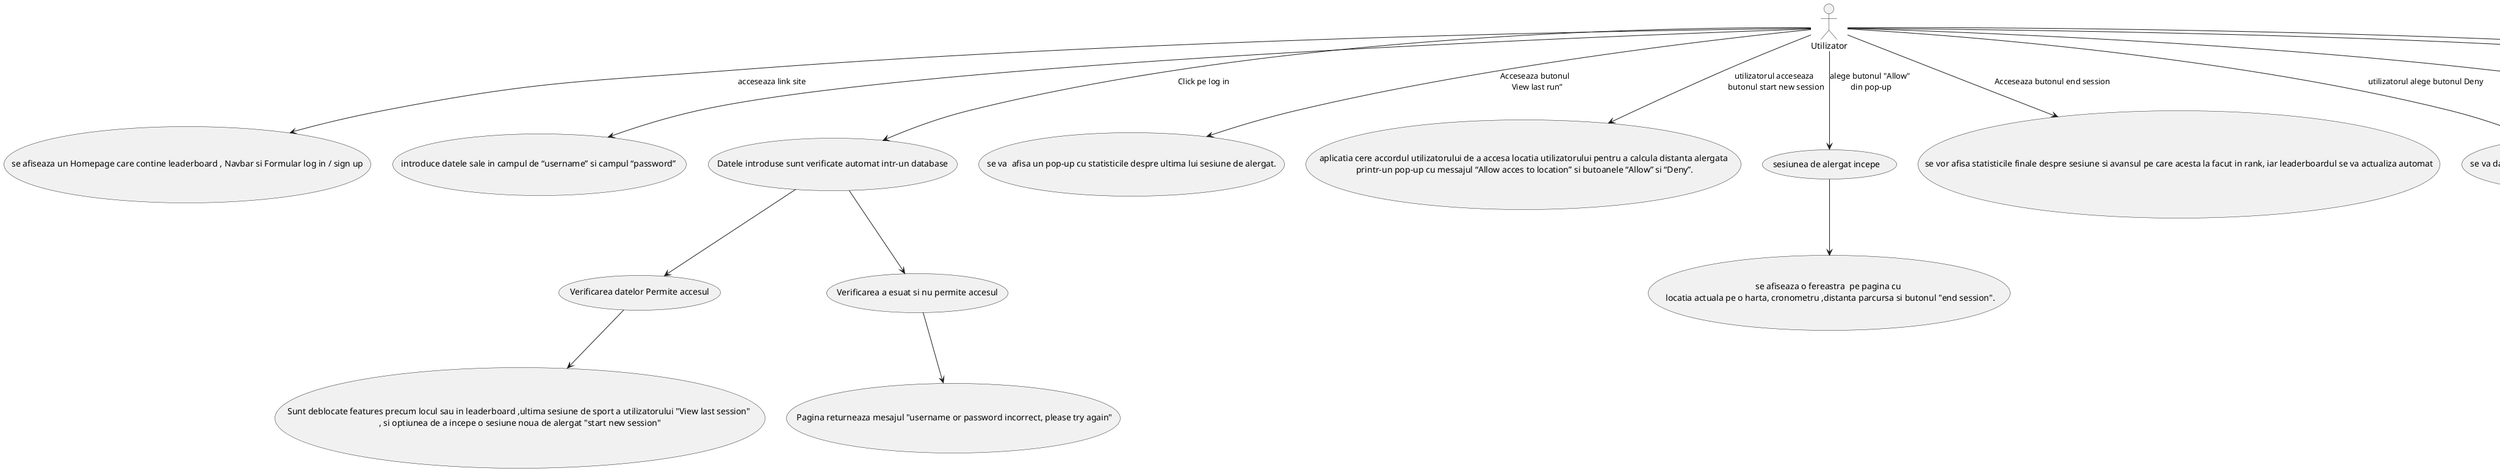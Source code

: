 @startuml

'actor Navbar'
actor Utilizator

Utilizator-->  (se afiseaza un Homepage care contine leaderboard , Navbar si Formular log in / sign up) :acceseaza link site

 Utilizator --> (introduce datele sale in campul de “username” si campul “password” )
 Utilizator  --> (Datele introduse sunt verificate automat intr-un database) :Click pe log in
 (Datele introduse sunt verificate automat intr-un database) --> (Verificarea datelor Permite accesul)
  (Datele introduse sunt verificate automat intr-un database) --> (Verificarea a esuat si nu permite accesul)
(Verificarea datelor Permite accesul) --> (Sunt deblocate features precum locul sau in leaderboard ,ultima sesiune de sport a utilizatorului "View last session" \n, si optiunea de a incepe o sesiune noua de alergat "start new session")
 (Verificarea a esuat si nu permite accesul) --> ( Pagina returneaza mesajul "username or password incorrect, please try again")


Utilizator --> (se va  afisa un pop-up cu statisticile despre ultima lui sesiune de alergat.) : Acceseaza butonul \n View last run”
Utilizator --> (aplicatia cere accordul utilizatorului de a accesa locatia utilizatorului pentru a calcula distanta alergata\n printr-un pop-up cu messajul “Allow acces to location” si butoanele “Allow” si “Deny”.) : utilizatorul acceseaza \n butonul start new session
Utilizator --> (sesiunea de alergat incepe ) : alege butonul "Allow"\n din pop-up
(sesiunea de alergat incepe ) --> (se afiseaza o fereastra  pe pagina cu \n locatia actuala pe o harta, cronometru ,distanta parcursa si butonul "end session".)

Utilizator --> (se vor afisa statisticile finale despre sesiune si avansul pe care acesta la facut in rank, iar leaderboardul se va actualiza automat) : Acceseaza butonul end session

Utilizator --> (se va da refresh la pagina si nu va incepe sesiunea de alergat.) : utilizatorul alege butonul Deny

Utilizator --> (Se afiseaza  homepage) : Acceseaza butonul home

Utilizator-->(Se  afiseaza o pagina cu toate sesiunile utilizatorului de sport de pe contul logat \n care are optiunea de a filtra datele in legatura cu sesiunile de sport): Acceseaza buttonul My runs

Utilizator --> (se afiseaza pagina “Profile” care contine un tabel cu date ale contului utilizatorului \n precum numele de utilizator , emailul si data in care contul a fost creat) :  acceseaza buttonul “Profile” din navbar

@enduml